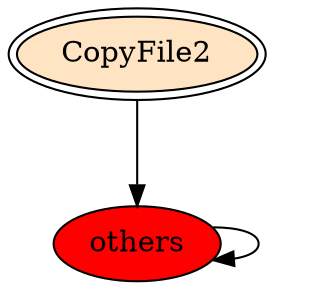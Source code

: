 digraph "./REPORTS/6683/API_PER_CATEGORY/CopyFile2.exe_3128_Files and I_O (Local file system)_API_per_Category_Transition_Matrix" {
	CopyFile2 [label=CopyFile2 fillcolor=bisque peripheries=2 style=filled]
	others [label=others fillcolor=red style=filled]
	CopyFile2 -> others [label=1.0 fontcolor=white]
	others -> others [label=1.0 fontcolor=white]
}
